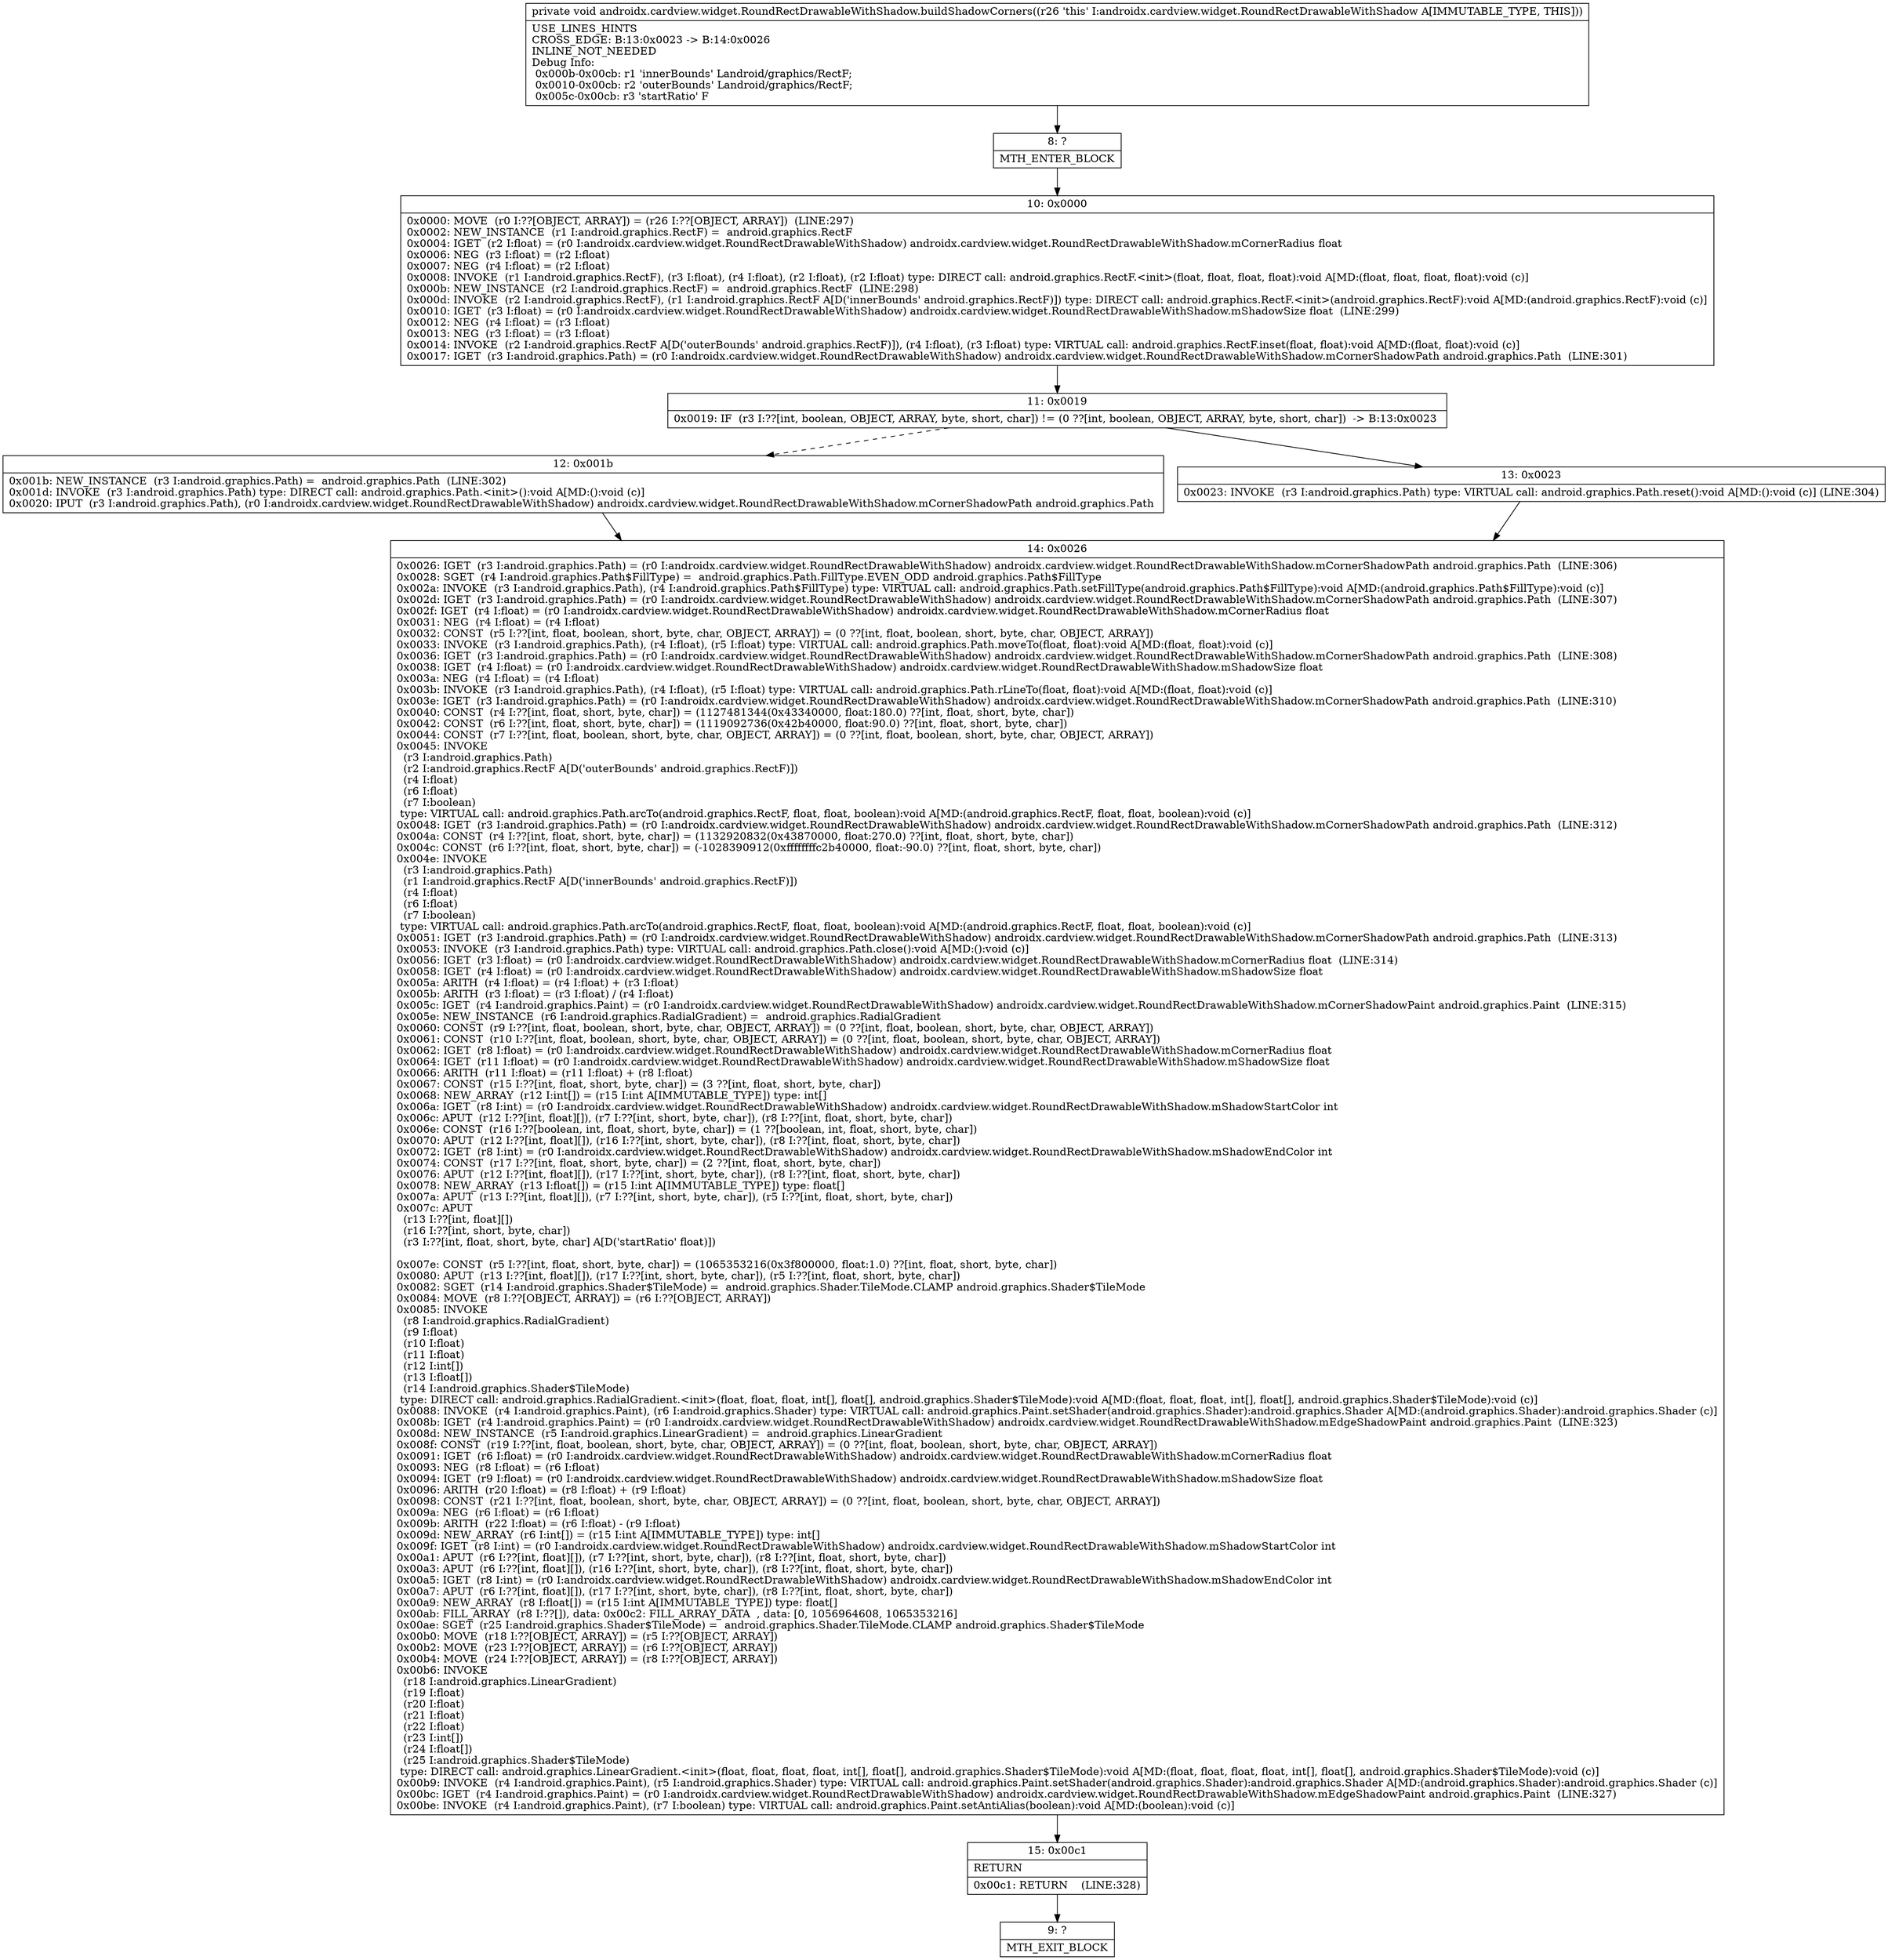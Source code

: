 digraph "CFG forandroidx.cardview.widget.RoundRectDrawableWithShadow.buildShadowCorners()V" {
Node_8 [shape=record,label="{8\:\ ?|MTH_ENTER_BLOCK\l}"];
Node_10 [shape=record,label="{10\:\ 0x0000|0x0000: MOVE  (r0 I:??[OBJECT, ARRAY]) = (r26 I:??[OBJECT, ARRAY])  (LINE:297)\l0x0002: NEW_INSTANCE  (r1 I:android.graphics.RectF) =  android.graphics.RectF \l0x0004: IGET  (r2 I:float) = (r0 I:androidx.cardview.widget.RoundRectDrawableWithShadow) androidx.cardview.widget.RoundRectDrawableWithShadow.mCornerRadius float \l0x0006: NEG  (r3 I:float) = (r2 I:float) \l0x0007: NEG  (r4 I:float) = (r2 I:float) \l0x0008: INVOKE  (r1 I:android.graphics.RectF), (r3 I:float), (r4 I:float), (r2 I:float), (r2 I:float) type: DIRECT call: android.graphics.RectF.\<init\>(float, float, float, float):void A[MD:(float, float, float, float):void (c)]\l0x000b: NEW_INSTANCE  (r2 I:android.graphics.RectF) =  android.graphics.RectF  (LINE:298)\l0x000d: INVOKE  (r2 I:android.graphics.RectF), (r1 I:android.graphics.RectF A[D('innerBounds' android.graphics.RectF)]) type: DIRECT call: android.graphics.RectF.\<init\>(android.graphics.RectF):void A[MD:(android.graphics.RectF):void (c)]\l0x0010: IGET  (r3 I:float) = (r0 I:androidx.cardview.widget.RoundRectDrawableWithShadow) androidx.cardview.widget.RoundRectDrawableWithShadow.mShadowSize float  (LINE:299)\l0x0012: NEG  (r4 I:float) = (r3 I:float) \l0x0013: NEG  (r3 I:float) = (r3 I:float) \l0x0014: INVOKE  (r2 I:android.graphics.RectF A[D('outerBounds' android.graphics.RectF)]), (r4 I:float), (r3 I:float) type: VIRTUAL call: android.graphics.RectF.inset(float, float):void A[MD:(float, float):void (c)]\l0x0017: IGET  (r3 I:android.graphics.Path) = (r0 I:androidx.cardview.widget.RoundRectDrawableWithShadow) androidx.cardview.widget.RoundRectDrawableWithShadow.mCornerShadowPath android.graphics.Path  (LINE:301)\l}"];
Node_11 [shape=record,label="{11\:\ 0x0019|0x0019: IF  (r3 I:??[int, boolean, OBJECT, ARRAY, byte, short, char]) != (0 ??[int, boolean, OBJECT, ARRAY, byte, short, char])  \-\> B:13:0x0023 \l}"];
Node_12 [shape=record,label="{12\:\ 0x001b|0x001b: NEW_INSTANCE  (r3 I:android.graphics.Path) =  android.graphics.Path  (LINE:302)\l0x001d: INVOKE  (r3 I:android.graphics.Path) type: DIRECT call: android.graphics.Path.\<init\>():void A[MD:():void (c)]\l0x0020: IPUT  (r3 I:android.graphics.Path), (r0 I:androidx.cardview.widget.RoundRectDrawableWithShadow) androidx.cardview.widget.RoundRectDrawableWithShadow.mCornerShadowPath android.graphics.Path \l}"];
Node_14 [shape=record,label="{14\:\ 0x0026|0x0026: IGET  (r3 I:android.graphics.Path) = (r0 I:androidx.cardview.widget.RoundRectDrawableWithShadow) androidx.cardview.widget.RoundRectDrawableWithShadow.mCornerShadowPath android.graphics.Path  (LINE:306)\l0x0028: SGET  (r4 I:android.graphics.Path$FillType) =  android.graphics.Path.FillType.EVEN_ODD android.graphics.Path$FillType \l0x002a: INVOKE  (r3 I:android.graphics.Path), (r4 I:android.graphics.Path$FillType) type: VIRTUAL call: android.graphics.Path.setFillType(android.graphics.Path$FillType):void A[MD:(android.graphics.Path$FillType):void (c)]\l0x002d: IGET  (r3 I:android.graphics.Path) = (r0 I:androidx.cardview.widget.RoundRectDrawableWithShadow) androidx.cardview.widget.RoundRectDrawableWithShadow.mCornerShadowPath android.graphics.Path  (LINE:307)\l0x002f: IGET  (r4 I:float) = (r0 I:androidx.cardview.widget.RoundRectDrawableWithShadow) androidx.cardview.widget.RoundRectDrawableWithShadow.mCornerRadius float \l0x0031: NEG  (r4 I:float) = (r4 I:float) \l0x0032: CONST  (r5 I:??[int, float, boolean, short, byte, char, OBJECT, ARRAY]) = (0 ??[int, float, boolean, short, byte, char, OBJECT, ARRAY]) \l0x0033: INVOKE  (r3 I:android.graphics.Path), (r4 I:float), (r5 I:float) type: VIRTUAL call: android.graphics.Path.moveTo(float, float):void A[MD:(float, float):void (c)]\l0x0036: IGET  (r3 I:android.graphics.Path) = (r0 I:androidx.cardview.widget.RoundRectDrawableWithShadow) androidx.cardview.widget.RoundRectDrawableWithShadow.mCornerShadowPath android.graphics.Path  (LINE:308)\l0x0038: IGET  (r4 I:float) = (r0 I:androidx.cardview.widget.RoundRectDrawableWithShadow) androidx.cardview.widget.RoundRectDrawableWithShadow.mShadowSize float \l0x003a: NEG  (r4 I:float) = (r4 I:float) \l0x003b: INVOKE  (r3 I:android.graphics.Path), (r4 I:float), (r5 I:float) type: VIRTUAL call: android.graphics.Path.rLineTo(float, float):void A[MD:(float, float):void (c)]\l0x003e: IGET  (r3 I:android.graphics.Path) = (r0 I:androidx.cardview.widget.RoundRectDrawableWithShadow) androidx.cardview.widget.RoundRectDrawableWithShadow.mCornerShadowPath android.graphics.Path  (LINE:310)\l0x0040: CONST  (r4 I:??[int, float, short, byte, char]) = (1127481344(0x43340000, float:180.0) ??[int, float, short, byte, char]) \l0x0042: CONST  (r6 I:??[int, float, short, byte, char]) = (1119092736(0x42b40000, float:90.0) ??[int, float, short, byte, char]) \l0x0044: CONST  (r7 I:??[int, float, boolean, short, byte, char, OBJECT, ARRAY]) = (0 ??[int, float, boolean, short, byte, char, OBJECT, ARRAY]) \l0x0045: INVOKE  \l  (r3 I:android.graphics.Path)\l  (r2 I:android.graphics.RectF A[D('outerBounds' android.graphics.RectF)])\l  (r4 I:float)\l  (r6 I:float)\l  (r7 I:boolean)\l type: VIRTUAL call: android.graphics.Path.arcTo(android.graphics.RectF, float, float, boolean):void A[MD:(android.graphics.RectF, float, float, boolean):void (c)]\l0x0048: IGET  (r3 I:android.graphics.Path) = (r0 I:androidx.cardview.widget.RoundRectDrawableWithShadow) androidx.cardview.widget.RoundRectDrawableWithShadow.mCornerShadowPath android.graphics.Path  (LINE:312)\l0x004a: CONST  (r4 I:??[int, float, short, byte, char]) = (1132920832(0x43870000, float:270.0) ??[int, float, short, byte, char]) \l0x004c: CONST  (r6 I:??[int, float, short, byte, char]) = (\-1028390912(0xffffffffc2b40000, float:\-90.0) ??[int, float, short, byte, char]) \l0x004e: INVOKE  \l  (r3 I:android.graphics.Path)\l  (r1 I:android.graphics.RectF A[D('innerBounds' android.graphics.RectF)])\l  (r4 I:float)\l  (r6 I:float)\l  (r7 I:boolean)\l type: VIRTUAL call: android.graphics.Path.arcTo(android.graphics.RectF, float, float, boolean):void A[MD:(android.graphics.RectF, float, float, boolean):void (c)]\l0x0051: IGET  (r3 I:android.graphics.Path) = (r0 I:androidx.cardview.widget.RoundRectDrawableWithShadow) androidx.cardview.widget.RoundRectDrawableWithShadow.mCornerShadowPath android.graphics.Path  (LINE:313)\l0x0053: INVOKE  (r3 I:android.graphics.Path) type: VIRTUAL call: android.graphics.Path.close():void A[MD:():void (c)]\l0x0056: IGET  (r3 I:float) = (r0 I:androidx.cardview.widget.RoundRectDrawableWithShadow) androidx.cardview.widget.RoundRectDrawableWithShadow.mCornerRadius float  (LINE:314)\l0x0058: IGET  (r4 I:float) = (r0 I:androidx.cardview.widget.RoundRectDrawableWithShadow) androidx.cardview.widget.RoundRectDrawableWithShadow.mShadowSize float \l0x005a: ARITH  (r4 I:float) = (r4 I:float) + (r3 I:float) \l0x005b: ARITH  (r3 I:float) = (r3 I:float) \/ (r4 I:float) \l0x005c: IGET  (r4 I:android.graphics.Paint) = (r0 I:androidx.cardview.widget.RoundRectDrawableWithShadow) androidx.cardview.widget.RoundRectDrawableWithShadow.mCornerShadowPaint android.graphics.Paint  (LINE:315)\l0x005e: NEW_INSTANCE  (r6 I:android.graphics.RadialGradient) =  android.graphics.RadialGradient \l0x0060: CONST  (r9 I:??[int, float, boolean, short, byte, char, OBJECT, ARRAY]) = (0 ??[int, float, boolean, short, byte, char, OBJECT, ARRAY]) \l0x0061: CONST  (r10 I:??[int, float, boolean, short, byte, char, OBJECT, ARRAY]) = (0 ??[int, float, boolean, short, byte, char, OBJECT, ARRAY]) \l0x0062: IGET  (r8 I:float) = (r0 I:androidx.cardview.widget.RoundRectDrawableWithShadow) androidx.cardview.widget.RoundRectDrawableWithShadow.mCornerRadius float \l0x0064: IGET  (r11 I:float) = (r0 I:androidx.cardview.widget.RoundRectDrawableWithShadow) androidx.cardview.widget.RoundRectDrawableWithShadow.mShadowSize float \l0x0066: ARITH  (r11 I:float) = (r11 I:float) + (r8 I:float) \l0x0067: CONST  (r15 I:??[int, float, short, byte, char]) = (3 ??[int, float, short, byte, char]) \l0x0068: NEW_ARRAY  (r12 I:int[]) = (r15 I:int A[IMMUTABLE_TYPE]) type: int[] \l0x006a: IGET  (r8 I:int) = (r0 I:androidx.cardview.widget.RoundRectDrawableWithShadow) androidx.cardview.widget.RoundRectDrawableWithShadow.mShadowStartColor int \l0x006c: APUT  (r12 I:??[int, float][]), (r7 I:??[int, short, byte, char]), (r8 I:??[int, float, short, byte, char]) \l0x006e: CONST  (r16 I:??[boolean, int, float, short, byte, char]) = (1 ??[boolean, int, float, short, byte, char]) \l0x0070: APUT  (r12 I:??[int, float][]), (r16 I:??[int, short, byte, char]), (r8 I:??[int, float, short, byte, char]) \l0x0072: IGET  (r8 I:int) = (r0 I:androidx.cardview.widget.RoundRectDrawableWithShadow) androidx.cardview.widget.RoundRectDrawableWithShadow.mShadowEndColor int \l0x0074: CONST  (r17 I:??[int, float, short, byte, char]) = (2 ??[int, float, short, byte, char]) \l0x0076: APUT  (r12 I:??[int, float][]), (r17 I:??[int, short, byte, char]), (r8 I:??[int, float, short, byte, char]) \l0x0078: NEW_ARRAY  (r13 I:float[]) = (r15 I:int A[IMMUTABLE_TYPE]) type: float[] \l0x007a: APUT  (r13 I:??[int, float][]), (r7 I:??[int, short, byte, char]), (r5 I:??[int, float, short, byte, char]) \l0x007c: APUT  \l  (r13 I:??[int, float][])\l  (r16 I:??[int, short, byte, char])\l  (r3 I:??[int, float, short, byte, char] A[D('startRatio' float)])\l \l0x007e: CONST  (r5 I:??[int, float, short, byte, char]) = (1065353216(0x3f800000, float:1.0) ??[int, float, short, byte, char]) \l0x0080: APUT  (r13 I:??[int, float][]), (r17 I:??[int, short, byte, char]), (r5 I:??[int, float, short, byte, char]) \l0x0082: SGET  (r14 I:android.graphics.Shader$TileMode) =  android.graphics.Shader.TileMode.CLAMP android.graphics.Shader$TileMode \l0x0084: MOVE  (r8 I:??[OBJECT, ARRAY]) = (r6 I:??[OBJECT, ARRAY]) \l0x0085: INVOKE  \l  (r8 I:android.graphics.RadialGradient)\l  (r9 I:float)\l  (r10 I:float)\l  (r11 I:float)\l  (r12 I:int[])\l  (r13 I:float[])\l  (r14 I:android.graphics.Shader$TileMode)\l type: DIRECT call: android.graphics.RadialGradient.\<init\>(float, float, float, int[], float[], android.graphics.Shader$TileMode):void A[MD:(float, float, float, int[], float[], android.graphics.Shader$TileMode):void (c)]\l0x0088: INVOKE  (r4 I:android.graphics.Paint), (r6 I:android.graphics.Shader) type: VIRTUAL call: android.graphics.Paint.setShader(android.graphics.Shader):android.graphics.Shader A[MD:(android.graphics.Shader):android.graphics.Shader (c)]\l0x008b: IGET  (r4 I:android.graphics.Paint) = (r0 I:androidx.cardview.widget.RoundRectDrawableWithShadow) androidx.cardview.widget.RoundRectDrawableWithShadow.mEdgeShadowPaint android.graphics.Paint  (LINE:323)\l0x008d: NEW_INSTANCE  (r5 I:android.graphics.LinearGradient) =  android.graphics.LinearGradient \l0x008f: CONST  (r19 I:??[int, float, boolean, short, byte, char, OBJECT, ARRAY]) = (0 ??[int, float, boolean, short, byte, char, OBJECT, ARRAY]) \l0x0091: IGET  (r6 I:float) = (r0 I:androidx.cardview.widget.RoundRectDrawableWithShadow) androidx.cardview.widget.RoundRectDrawableWithShadow.mCornerRadius float \l0x0093: NEG  (r8 I:float) = (r6 I:float) \l0x0094: IGET  (r9 I:float) = (r0 I:androidx.cardview.widget.RoundRectDrawableWithShadow) androidx.cardview.widget.RoundRectDrawableWithShadow.mShadowSize float \l0x0096: ARITH  (r20 I:float) = (r8 I:float) + (r9 I:float) \l0x0098: CONST  (r21 I:??[int, float, boolean, short, byte, char, OBJECT, ARRAY]) = (0 ??[int, float, boolean, short, byte, char, OBJECT, ARRAY]) \l0x009a: NEG  (r6 I:float) = (r6 I:float) \l0x009b: ARITH  (r22 I:float) = (r6 I:float) \- (r9 I:float) \l0x009d: NEW_ARRAY  (r6 I:int[]) = (r15 I:int A[IMMUTABLE_TYPE]) type: int[] \l0x009f: IGET  (r8 I:int) = (r0 I:androidx.cardview.widget.RoundRectDrawableWithShadow) androidx.cardview.widget.RoundRectDrawableWithShadow.mShadowStartColor int \l0x00a1: APUT  (r6 I:??[int, float][]), (r7 I:??[int, short, byte, char]), (r8 I:??[int, float, short, byte, char]) \l0x00a3: APUT  (r6 I:??[int, float][]), (r16 I:??[int, short, byte, char]), (r8 I:??[int, float, short, byte, char]) \l0x00a5: IGET  (r8 I:int) = (r0 I:androidx.cardview.widget.RoundRectDrawableWithShadow) androidx.cardview.widget.RoundRectDrawableWithShadow.mShadowEndColor int \l0x00a7: APUT  (r6 I:??[int, float][]), (r17 I:??[int, short, byte, char]), (r8 I:??[int, float, short, byte, char]) \l0x00a9: NEW_ARRAY  (r8 I:float[]) = (r15 I:int A[IMMUTABLE_TYPE]) type: float[] \l0x00ab: FILL_ARRAY  (r8 I:??[]), data: 0x00c2: FILL_ARRAY_DATA  , data: [0, 1056964608, 1065353216] \l0x00ae: SGET  (r25 I:android.graphics.Shader$TileMode) =  android.graphics.Shader.TileMode.CLAMP android.graphics.Shader$TileMode \l0x00b0: MOVE  (r18 I:??[OBJECT, ARRAY]) = (r5 I:??[OBJECT, ARRAY]) \l0x00b2: MOVE  (r23 I:??[OBJECT, ARRAY]) = (r6 I:??[OBJECT, ARRAY]) \l0x00b4: MOVE  (r24 I:??[OBJECT, ARRAY]) = (r8 I:??[OBJECT, ARRAY]) \l0x00b6: INVOKE  \l  (r18 I:android.graphics.LinearGradient)\l  (r19 I:float)\l  (r20 I:float)\l  (r21 I:float)\l  (r22 I:float)\l  (r23 I:int[])\l  (r24 I:float[])\l  (r25 I:android.graphics.Shader$TileMode)\l type: DIRECT call: android.graphics.LinearGradient.\<init\>(float, float, float, float, int[], float[], android.graphics.Shader$TileMode):void A[MD:(float, float, float, float, int[], float[], android.graphics.Shader$TileMode):void (c)]\l0x00b9: INVOKE  (r4 I:android.graphics.Paint), (r5 I:android.graphics.Shader) type: VIRTUAL call: android.graphics.Paint.setShader(android.graphics.Shader):android.graphics.Shader A[MD:(android.graphics.Shader):android.graphics.Shader (c)]\l0x00bc: IGET  (r4 I:android.graphics.Paint) = (r0 I:androidx.cardview.widget.RoundRectDrawableWithShadow) androidx.cardview.widget.RoundRectDrawableWithShadow.mEdgeShadowPaint android.graphics.Paint  (LINE:327)\l0x00be: INVOKE  (r4 I:android.graphics.Paint), (r7 I:boolean) type: VIRTUAL call: android.graphics.Paint.setAntiAlias(boolean):void A[MD:(boolean):void (c)]\l}"];
Node_15 [shape=record,label="{15\:\ 0x00c1|RETURN\l|0x00c1: RETURN    (LINE:328)\l}"];
Node_9 [shape=record,label="{9\:\ ?|MTH_EXIT_BLOCK\l}"];
Node_13 [shape=record,label="{13\:\ 0x0023|0x0023: INVOKE  (r3 I:android.graphics.Path) type: VIRTUAL call: android.graphics.Path.reset():void A[MD:():void (c)] (LINE:304)\l}"];
MethodNode[shape=record,label="{private void androidx.cardview.widget.RoundRectDrawableWithShadow.buildShadowCorners((r26 'this' I:androidx.cardview.widget.RoundRectDrawableWithShadow A[IMMUTABLE_TYPE, THIS]))  | USE_LINES_HINTS\lCROSS_EDGE: B:13:0x0023 \-\> B:14:0x0026\lINLINE_NOT_NEEDED\lDebug Info:\l  0x000b\-0x00cb: r1 'innerBounds' Landroid\/graphics\/RectF;\l  0x0010\-0x00cb: r2 'outerBounds' Landroid\/graphics\/RectF;\l  0x005c\-0x00cb: r3 'startRatio' F\l}"];
MethodNode -> Node_8;Node_8 -> Node_10;
Node_10 -> Node_11;
Node_11 -> Node_12[style=dashed];
Node_11 -> Node_13;
Node_12 -> Node_14;
Node_14 -> Node_15;
Node_15 -> Node_9;
Node_13 -> Node_14;
}

